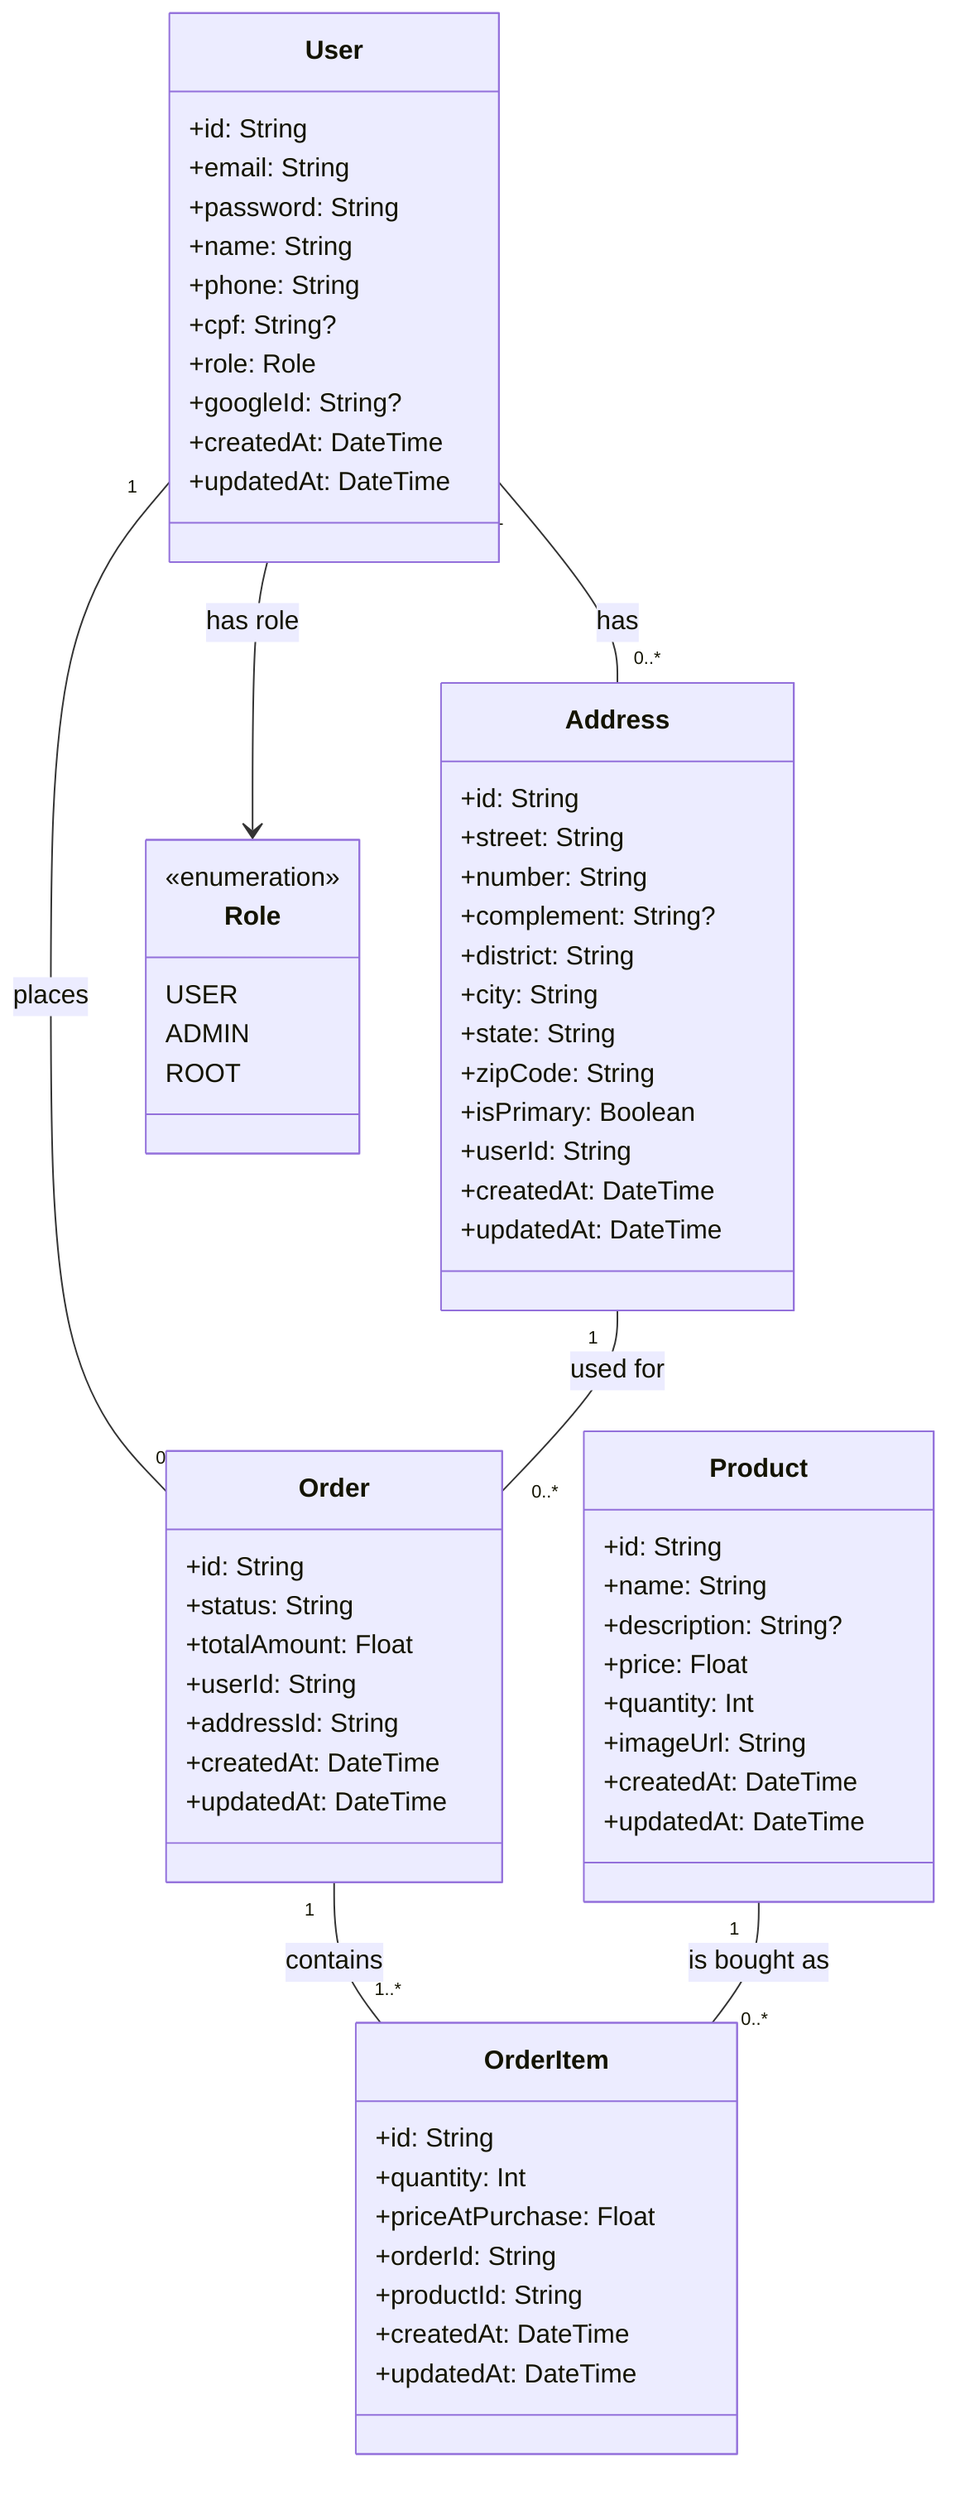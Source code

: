 classDiagram
    direction TB
    class User {
        +id: String
        +email: String
        +password: String
        +name: String
        +phone: String
        +cpf: String?
        +role: Role
        +googleId: String?
        +createdAt: DateTime
        +updatedAt: DateTime
    }
    
    class Address {
        +id: String
        +street: String
        +number: String
        +complement: String?
        +district: String
        +city: String
        +state: String
        +zipCode: String
        +isPrimary: Boolean
        +userId: String
        +createdAt: DateTime
        +updatedAt: DateTime
    }
    
    class Product {
        +id: String
        +name: String
        +description: String?
        +price: Float
        +quantity: Int
        +imageUrl: String
        +createdAt: DateTime
        +updatedAt: DateTime
    }

    class Order {
        +id: String
        +status: String
        +totalAmount: Float
        +userId: String
        +addressId: String
        +createdAt: DateTime
        +updatedAt: DateTime
    }

    class OrderItem {
        +id: String
        +quantity: Int
        +priceAtPurchase: Float
        +orderId: String
        +productId: String
        +createdAt: DateTime
        +updatedAt: DateTime
    }

    class Role {
        <<enumeration>>
        USER
        ADMIN
        ROOT
    }

    User "1" -- "0..*" Address : has
    User "1" -- "0..*" Order : places
    Address "1" -- "0..*" Order : used for
    User --> Role : has role

    Order "1" -- "1..*" OrderItem : contains
    Product "1" -- "0..*" OrderItem : is bought as